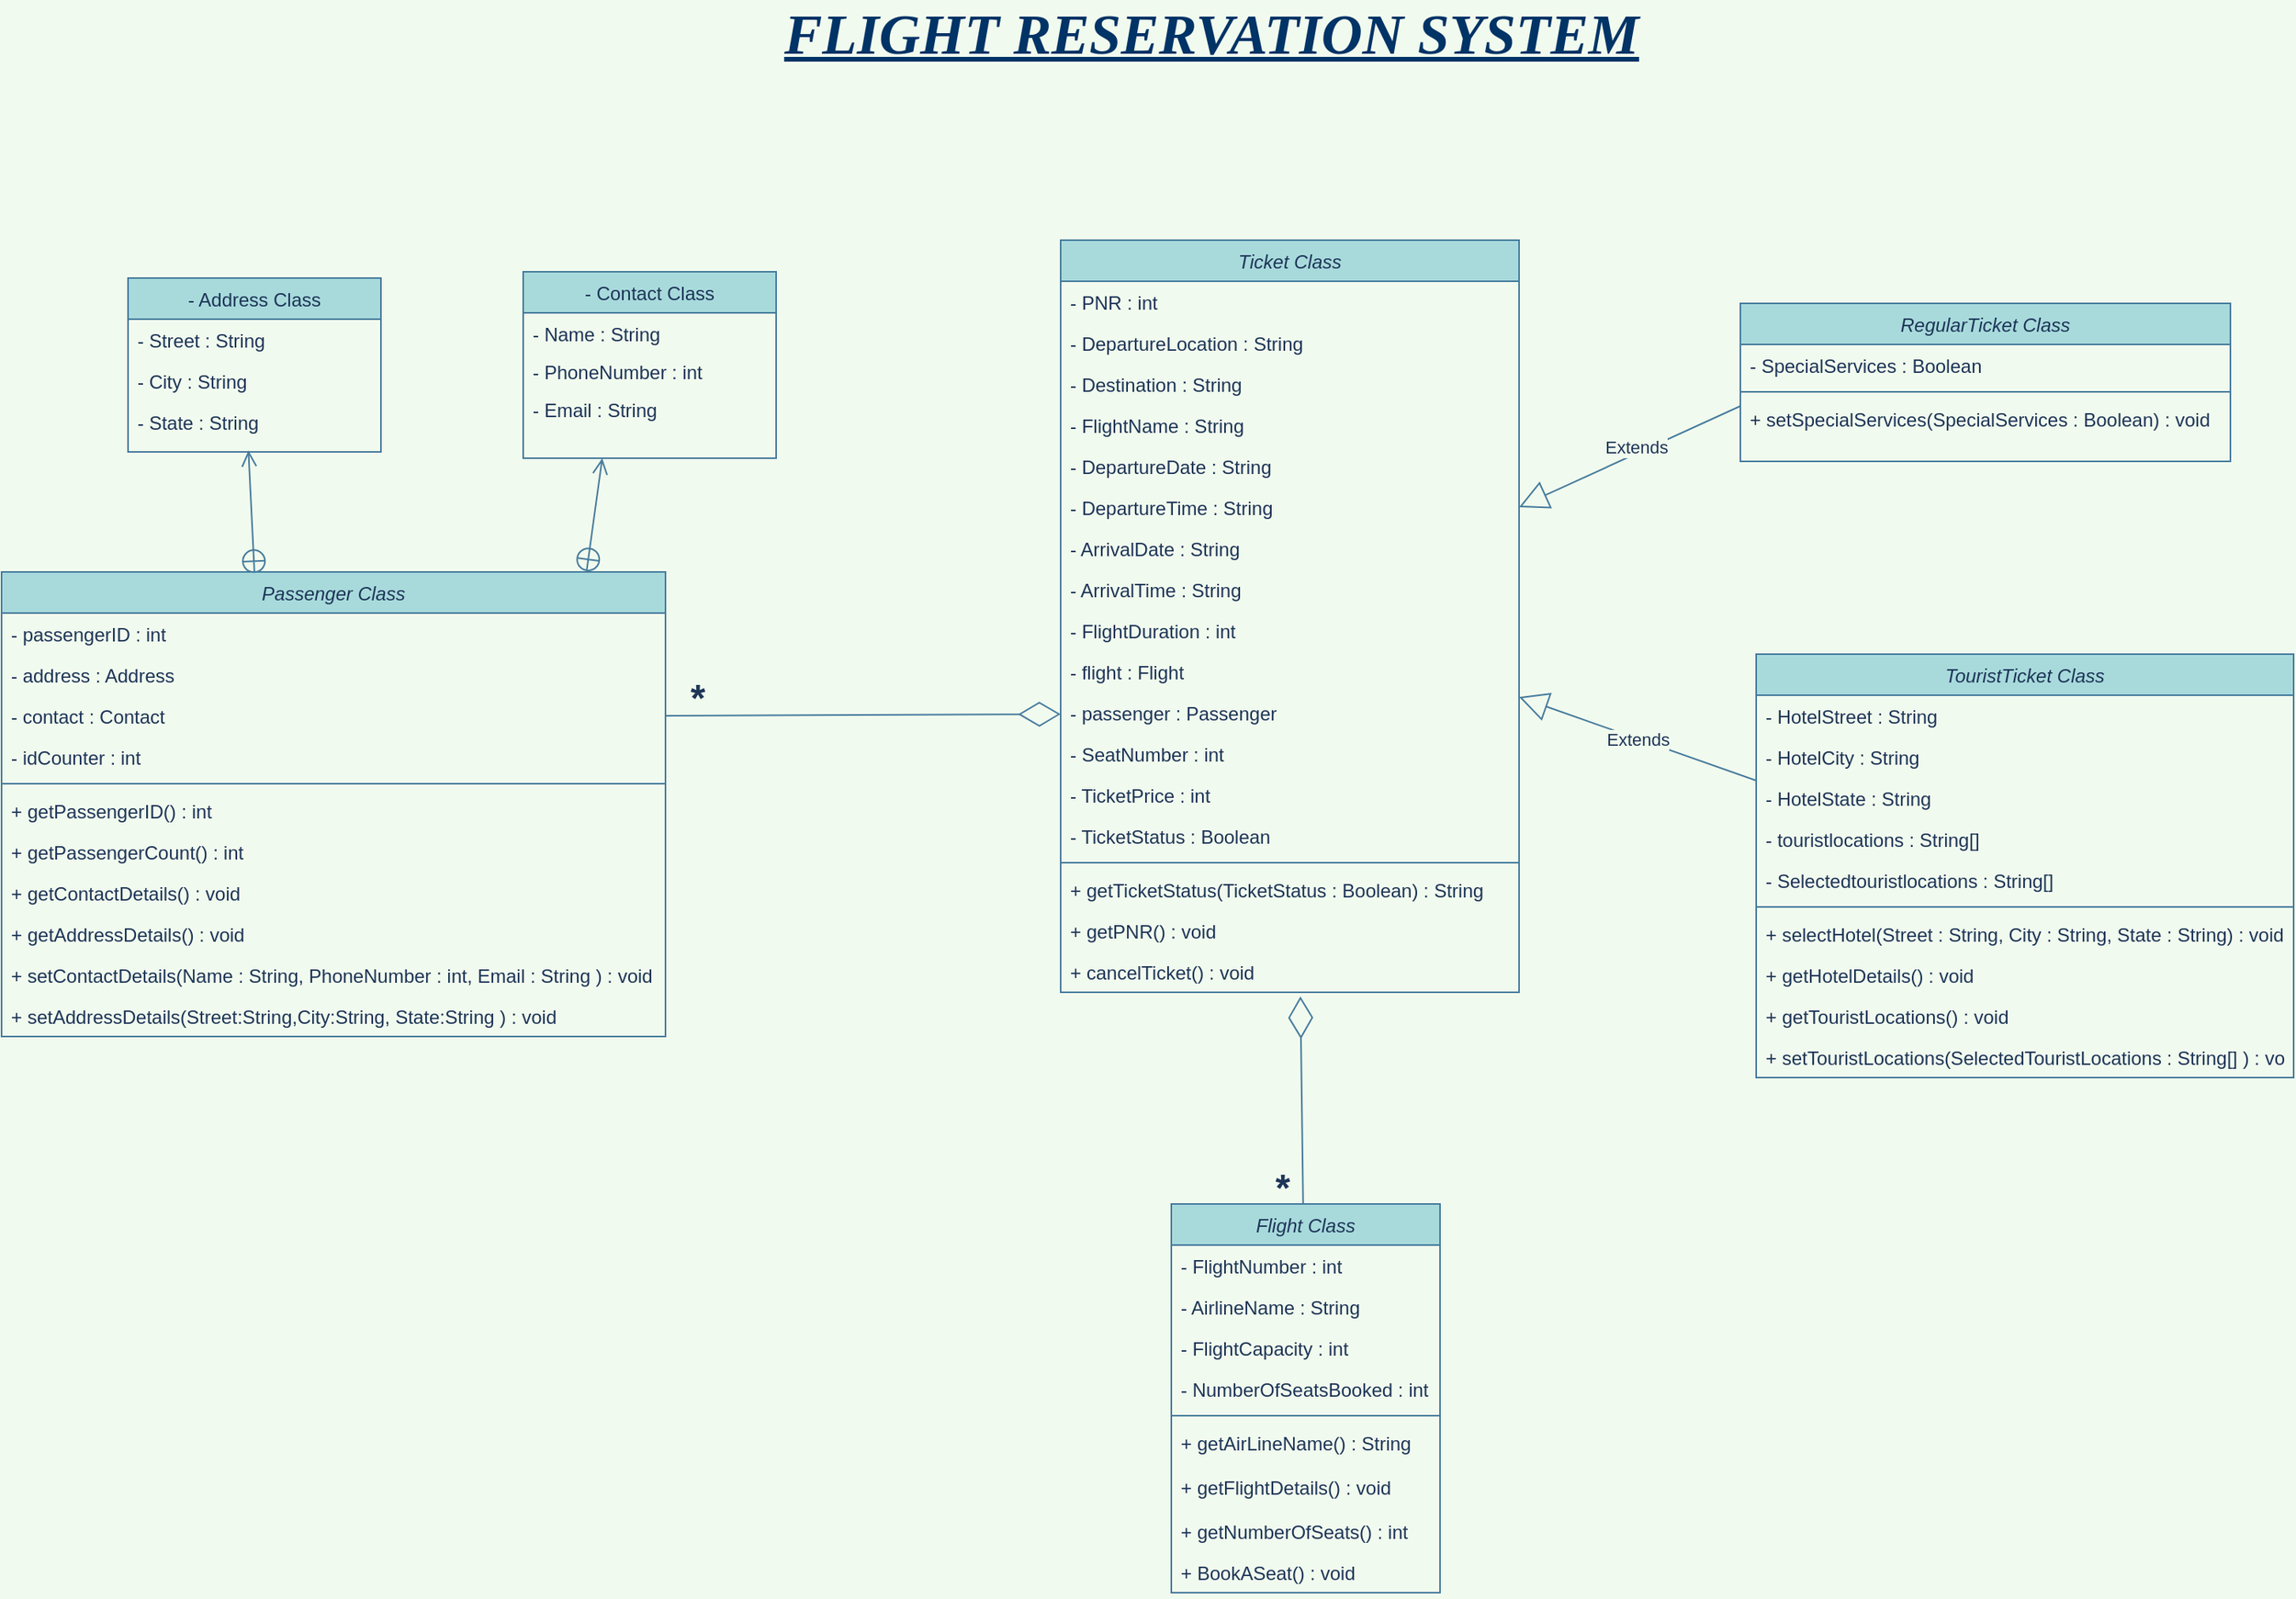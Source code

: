 <mxfile version="16.1.2" type="device"><diagram id="C5RBs43oDa-KdzZeNtuy" name="Page-1"><mxGraphModel dx="2557" dy="1082" grid="1" gridSize="10" guides="1" tooltips="1" connect="1" arrows="1" fold="1" page="1" pageScale="1" pageWidth="827" pageHeight="1169" background="#F1FAEE" math="0" shadow="0"><root><mxCell id="WIyWlLk6GJQsqaUBKTNV-0"/><mxCell id="WIyWlLk6GJQsqaUBKTNV-1" parent="WIyWlLk6GJQsqaUBKTNV-0"/><mxCell id="zkfFHV4jXpPFQw0GAbJ--0" value="Passenger Class" style="swimlane;fontStyle=2;align=center;verticalAlign=top;childLayout=stackLayout;horizontal=1;startSize=26;horizontalStack=0;resizeParent=1;resizeLast=0;collapsible=1;marginBottom=0;rounded=0;shadow=0;strokeWidth=1;fillColor=#A8DADC;strokeColor=#457B9D;fontColor=#1D3557;" parent="WIyWlLk6GJQsqaUBKTNV-1" vertex="1"><mxGeometry x="-720" y="530" width="420" height="294" as="geometry"><mxRectangle x="230" y="140" width="160" height="26" as="alternateBounds"/></mxGeometry></mxCell><mxCell id="zkfFHV4jXpPFQw0GAbJ--1" value="- passengerID : int" style="text;align=left;verticalAlign=top;spacingLeft=4;spacingRight=4;overflow=hidden;rotatable=0;points=[[0,0.5],[1,0.5]];portConstraint=eastwest;fontColor=#1D3557;" parent="zkfFHV4jXpPFQw0GAbJ--0" vertex="1"><mxGeometry y="26" width="420" height="26" as="geometry"/></mxCell><mxCell id="zkfFHV4jXpPFQw0GAbJ--2" value="- address : Address" style="text;align=left;verticalAlign=top;spacingLeft=4;spacingRight=4;overflow=hidden;rotatable=0;points=[[0,0.5],[1,0.5]];portConstraint=eastwest;rounded=0;shadow=0;html=0;fontColor=#1D3557;" parent="zkfFHV4jXpPFQw0GAbJ--0" vertex="1"><mxGeometry y="52" width="420" height="26" as="geometry"/></mxCell><mxCell id="zkfFHV4jXpPFQw0GAbJ--3" value="- contact : Contact" style="text;align=left;verticalAlign=top;spacingLeft=4;spacingRight=4;overflow=hidden;rotatable=0;points=[[0,0.5],[1,0.5]];portConstraint=eastwest;rounded=0;shadow=0;html=0;fontColor=#1D3557;" parent="zkfFHV4jXpPFQw0GAbJ--0" vertex="1"><mxGeometry y="78" width="420" height="26" as="geometry"/></mxCell><mxCell id="xS_66YJzXP8UAkOT5LaQ-39" value="- idCounter : int" style="text;align=left;verticalAlign=top;spacingLeft=4;spacingRight=4;overflow=hidden;rotatable=0;points=[[0,0.5],[1,0.5]];portConstraint=eastwest;rounded=0;shadow=0;html=0;fontColor=#1D3557;" vertex="1" parent="zkfFHV4jXpPFQw0GAbJ--0"><mxGeometry y="104" width="420" height="26" as="geometry"/></mxCell><mxCell id="zkfFHV4jXpPFQw0GAbJ--4" value="" style="line;html=1;strokeWidth=1;align=left;verticalAlign=middle;spacingTop=-1;spacingLeft=3;spacingRight=3;rotatable=0;labelPosition=right;points=[];portConstraint=eastwest;labelBackgroundColor=#F1FAEE;fillColor=#A8DADC;strokeColor=#457B9D;fontColor=#1D3557;" parent="zkfFHV4jXpPFQw0GAbJ--0" vertex="1"><mxGeometry y="130" width="420" height="8" as="geometry"/></mxCell><mxCell id="zkfFHV4jXpPFQw0GAbJ--5" value="+ getPassengerID() : int" style="text;align=left;verticalAlign=top;spacingLeft=4;spacingRight=4;overflow=hidden;rotatable=0;points=[[0,0.5],[1,0.5]];portConstraint=eastwest;fontColor=#1D3557;" parent="zkfFHV4jXpPFQw0GAbJ--0" vertex="1"><mxGeometry y="138" width="420" height="26" as="geometry"/></mxCell><mxCell id="xS_66YJzXP8UAkOT5LaQ-40" value="+ getPassengerCount() : int" style="text;align=left;verticalAlign=top;spacingLeft=4;spacingRight=4;overflow=hidden;rotatable=0;points=[[0,0.5],[1,0.5]];portConstraint=eastwest;fontColor=#1D3557;" vertex="1" parent="zkfFHV4jXpPFQw0GAbJ--0"><mxGeometry y="164" width="420" height="26" as="geometry"/></mxCell><mxCell id="xS_66YJzXP8UAkOT5LaQ-41" value="+ getContactDetails() : void" style="text;align=left;verticalAlign=top;spacingLeft=4;spacingRight=4;overflow=hidden;rotatable=0;points=[[0,0.5],[1,0.5]];portConstraint=eastwest;fontColor=#1D3557;" vertex="1" parent="zkfFHV4jXpPFQw0GAbJ--0"><mxGeometry y="190" width="420" height="26" as="geometry"/></mxCell><mxCell id="xS_66YJzXP8UAkOT5LaQ-42" value="+ getAddressDetails() : void" style="text;align=left;verticalAlign=top;spacingLeft=4;spacingRight=4;overflow=hidden;rotatable=0;points=[[0,0.5],[1,0.5]];portConstraint=eastwest;fontColor=#1D3557;" vertex="1" parent="zkfFHV4jXpPFQw0GAbJ--0"><mxGeometry y="216" width="420" height="26" as="geometry"/></mxCell><mxCell id="xS_66YJzXP8UAkOT5LaQ-43" value="+ setContactDetails(Name : String, PhoneNumber : int, Email : String ) : void" style="text;align=left;verticalAlign=top;spacingLeft=4;spacingRight=4;overflow=hidden;rotatable=0;points=[[0,0.5],[1,0.5]];portConstraint=eastwest;fontColor=#1D3557;" vertex="1" parent="zkfFHV4jXpPFQw0GAbJ--0"><mxGeometry y="242" width="420" height="26" as="geometry"/></mxCell><mxCell id="xS_66YJzXP8UAkOT5LaQ-44" value="+ setAddressDetails(Street:String,City:String, State:String ) : void" style="text;align=left;verticalAlign=top;spacingLeft=4;spacingRight=4;overflow=hidden;rotatable=0;points=[[0,0.5],[1,0.5]];portConstraint=eastwest;fontColor=#1D3557;" vertex="1" parent="zkfFHV4jXpPFQw0GAbJ--0"><mxGeometry y="268" width="420" height="26" as="geometry"/></mxCell><mxCell id="zkfFHV4jXpPFQw0GAbJ--13" value="- Contact Class" style="swimlane;fontStyle=0;align=center;verticalAlign=top;childLayout=stackLayout;horizontal=1;startSize=26;horizontalStack=0;resizeParent=1;resizeLast=0;collapsible=1;marginBottom=0;rounded=0;shadow=0;strokeWidth=1;fillColor=#A8DADC;strokeColor=#457B9D;fontColor=#1D3557;" parent="WIyWlLk6GJQsqaUBKTNV-1" vertex="1"><mxGeometry x="-390" y="340" width="160" height="118" as="geometry"><mxRectangle x="340" y="380" width="170" height="26" as="alternateBounds"/></mxGeometry></mxCell><mxCell id="zkfFHV4jXpPFQw0GAbJ--14" value="- Name : String" style="text;align=left;verticalAlign=top;spacingLeft=4;spacingRight=4;overflow=hidden;rotatable=0;points=[[0,0.5],[1,0.5]];portConstraint=eastwest;fontColor=#1D3557;" parent="zkfFHV4jXpPFQw0GAbJ--13" vertex="1"><mxGeometry y="26" width="160" height="24" as="geometry"/></mxCell><mxCell id="xS_66YJzXP8UAkOT5LaQ-0" value="- PhoneNumber : int" style="text;align=left;verticalAlign=top;spacingLeft=4;spacingRight=4;overflow=hidden;rotatable=0;points=[[0,0.5],[1,0.5]];portConstraint=eastwest;fontColor=#1D3557;" vertex="1" parent="zkfFHV4jXpPFQw0GAbJ--13"><mxGeometry y="50" width="160" height="24" as="geometry"/></mxCell><mxCell id="xS_66YJzXP8UAkOT5LaQ-1" value="- Email : String" style="text;align=left;verticalAlign=top;spacingLeft=4;spacingRight=4;overflow=hidden;rotatable=0;points=[[0,0.5],[1,0.5]];portConstraint=eastwest;fontColor=#1D3557;" vertex="1" parent="zkfFHV4jXpPFQw0GAbJ--13"><mxGeometry y="74" width="160" height="24" as="geometry"/></mxCell><mxCell id="zkfFHV4jXpPFQw0GAbJ--17" value="- Address Class" style="swimlane;fontStyle=0;align=center;verticalAlign=top;childLayout=stackLayout;horizontal=1;startSize=26;horizontalStack=0;resizeParent=1;resizeLast=0;collapsible=1;marginBottom=0;rounded=0;shadow=0;strokeWidth=1;fillColor=#A8DADC;strokeColor=#457B9D;fontColor=#1D3557;" parent="WIyWlLk6GJQsqaUBKTNV-1" vertex="1"><mxGeometry x="-640" y="344" width="160" height="110" as="geometry"><mxRectangle x="550" y="140" width="160" height="26" as="alternateBounds"/></mxGeometry></mxCell><mxCell id="zkfFHV4jXpPFQw0GAbJ--18" value="- Street : String" style="text;align=left;verticalAlign=top;spacingLeft=4;spacingRight=4;overflow=hidden;rotatable=0;points=[[0,0.5],[1,0.5]];portConstraint=eastwest;fontColor=#1D3557;" parent="zkfFHV4jXpPFQw0GAbJ--17" vertex="1"><mxGeometry y="26" width="160" height="26" as="geometry"/></mxCell><mxCell id="zkfFHV4jXpPFQw0GAbJ--19" value="- City : String" style="text;align=left;verticalAlign=top;spacingLeft=4;spacingRight=4;overflow=hidden;rotatable=0;points=[[0,0.5],[1,0.5]];portConstraint=eastwest;rounded=0;shadow=0;html=0;fontColor=#1D3557;" parent="zkfFHV4jXpPFQw0GAbJ--17" vertex="1"><mxGeometry y="52" width="160" height="26" as="geometry"/></mxCell><mxCell id="zkfFHV4jXpPFQw0GAbJ--20" value="- State : String" style="text;align=left;verticalAlign=top;spacingLeft=4;spacingRight=4;overflow=hidden;rotatable=0;points=[[0,0.5],[1,0.5]];portConstraint=eastwest;rounded=0;shadow=0;html=0;fontColor=#1D3557;" parent="zkfFHV4jXpPFQw0GAbJ--17" vertex="1"><mxGeometry y="78" width="160" height="26" as="geometry"/></mxCell><mxCell id="xS_66YJzXP8UAkOT5LaQ-9" value="Flight Class" style="swimlane;fontStyle=2;align=center;verticalAlign=top;childLayout=stackLayout;horizontal=1;startSize=26;horizontalStack=0;resizeParent=1;resizeLast=0;collapsible=1;marginBottom=0;rounded=0;shadow=0;strokeWidth=1;fillColor=#A8DADC;strokeColor=#457B9D;fontColor=#1D3557;" vertex="1" parent="WIyWlLk6GJQsqaUBKTNV-1"><mxGeometry x="20" y="930" width="170" height="246" as="geometry"><mxRectangle x="230" y="140" width="160" height="26" as="alternateBounds"/></mxGeometry></mxCell><mxCell id="xS_66YJzXP8UAkOT5LaQ-10" value="- FlightNumber : int" style="text;align=left;verticalAlign=top;spacingLeft=4;spacingRight=4;overflow=hidden;rotatable=0;points=[[0,0.5],[1,0.5]];portConstraint=eastwest;fontColor=#1D3557;" vertex="1" parent="xS_66YJzXP8UAkOT5LaQ-9"><mxGeometry y="26" width="170" height="26" as="geometry"/></mxCell><mxCell id="xS_66YJzXP8UAkOT5LaQ-11" value="- AirlineName : String" style="text;align=left;verticalAlign=top;spacingLeft=4;spacingRight=4;overflow=hidden;rotatable=0;points=[[0,0.5],[1,0.5]];portConstraint=eastwest;rounded=0;shadow=0;html=0;fontColor=#1D3557;" vertex="1" parent="xS_66YJzXP8UAkOT5LaQ-9"><mxGeometry y="52" width="170" height="26" as="geometry"/></mxCell><mxCell id="xS_66YJzXP8UAkOT5LaQ-12" value="- FlightCapacity : int" style="text;align=left;verticalAlign=top;spacingLeft=4;spacingRight=4;overflow=hidden;rotatable=0;points=[[0,0.5],[1,0.5]];portConstraint=eastwest;rounded=0;shadow=0;html=0;fontColor=#1D3557;" vertex="1" parent="xS_66YJzXP8UAkOT5LaQ-9"><mxGeometry y="78" width="170" height="26" as="geometry"/></mxCell><mxCell id="xS_66YJzXP8UAkOT5LaQ-35" value="- NumberOfSeatsBooked : int" style="text;align=left;verticalAlign=top;spacingLeft=4;spacingRight=4;overflow=hidden;rotatable=0;points=[[0,0.5],[1,0.5]];portConstraint=eastwest;rounded=0;shadow=0;html=0;fontColor=#1D3557;" vertex="1" parent="xS_66YJzXP8UAkOT5LaQ-9"><mxGeometry y="104" width="170" height="26" as="geometry"/></mxCell><mxCell id="xS_66YJzXP8UAkOT5LaQ-13" value="" style="line;html=1;strokeWidth=1;align=left;verticalAlign=middle;spacingTop=-1;spacingLeft=3;spacingRight=3;rotatable=0;labelPosition=right;points=[];portConstraint=eastwest;labelBackgroundColor=#F1FAEE;fillColor=#A8DADC;strokeColor=#457B9D;fontColor=#1D3557;" vertex="1" parent="xS_66YJzXP8UAkOT5LaQ-9"><mxGeometry y="130" width="170" height="8" as="geometry"/></mxCell><mxCell id="xS_66YJzXP8UAkOT5LaQ-14" value="+ getAirLineName() : String" style="text;align=left;verticalAlign=top;spacingLeft=4;spacingRight=4;overflow=hidden;rotatable=0;points=[[0,0.5],[1,0.5]];portConstraint=eastwest;fontColor=#1D3557;" vertex="1" parent="xS_66YJzXP8UAkOT5LaQ-9"><mxGeometry y="138" width="170" height="28" as="geometry"/></mxCell><mxCell id="xS_66YJzXP8UAkOT5LaQ-36" value="+ getFlightDetails() : void" style="text;align=left;verticalAlign=top;spacingLeft=4;spacingRight=4;overflow=hidden;rotatable=0;points=[[0,0.5],[1,0.5]];portConstraint=eastwest;fontColor=#1D3557;" vertex="1" parent="xS_66YJzXP8UAkOT5LaQ-9"><mxGeometry y="166" width="170" height="28" as="geometry"/></mxCell><mxCell id="xS_66YJzXP8UAkOT5LaQ-37" value="+ getNumberOfSeats() : int" style="text;align=left;verticalAlign=top;spacingLeft=4;spacingRight=4;overflow=hidden;rotatable=0;points=[[0,0.5],[1,0.5]];portConstraint=eastwest;fontColor=#1D3557;" vertex="1" parent="xS_66YJzXP8UAkOT5LaQ-9"><mxGeometry y="194" width="170" height="26" as="geometry"/></mxCell><mxCell id="xS_66YJzXP8UAkOT5LaQ-38" value="+ BookASeat() : void" style="text;align=left;verticalAlign=top;spacingLeft=4;spacingRight=4;overflow=hidden;rotatable=0;points=[[0,0.5],[1,0.5]];portConstraint=eastwest;fontColor=#1D3557;" vertex="1" parent="xS_66YJzXP8UAkOT5LaQ-9"><mxGeometry y="220" width="170" height="26" as="geometry"/></mxCell><mxCell id="xS_66YJzXP8UAkOT5LaQ-15" value="RegularTicket Class" style="swimlane;fontStyle=2;align=center;verticalAlign=top;childLayout=stackLayout;horizontal=1;startSize=26;horizontalStack=0;resizeParent=1;resizeLast=0;collapsible=1;marginBottom=0;rounded=0;shadow=0;strokeWidth=1;fillColor=#A8DADC;strokeColor=#457B9D;fontColor=#1D3557;" vertex="1" parent="WIyWlLk6GJQsqaUBKTNV-1"><mxGeometry x="380" y="360" width="310" height="100" as="geometry"><mxRectangle x="230" y="140" width="160" height="26" as="alternateBounds"/></mxGeometry></mxCell><mxCell id="xS_66YJzXP8UAkOT5LaQ-16" value="- SpecialServices : Boolean" style="text;align=left;verticalAlign=top;spacingLeft=4;spacingRight=4;overflow=hidden;rotatable=0;points=[[0,0.5],[1,0.5]];portConstraint=eastwest;fontColor=#1D3557;" vertex="1" parent="xS_66YJzXP8UAkOT5LaQ-15"><mxGeometry y="26" width="310" height="26" as="geometry"/></mxCell><mxCell id="xS_66YJzXP8UAkOT5LaQ-19" value="" style="line;html=1;strokeWidth=1;align=left;verticalAlign=middle;spacingTop=-1;spacingLeft=3;spacingRight=3;rotatable=0;labelPosition=right;points=[];portConstraint=eastwest;labelBackgroundColor=#F1FAEE;fillColor=#A8DADC;strokeColor=#457B9D;fontColor=#1D3557;" vertex="1" parent="xS_66YJzXP8UAkOT5LaQ-15"><mxGeometry y="52" width="310" height="8" as="geometry"/></mxCell><mxCell id="xS_66YJzXP8UAkOT5LaQ-20" value="+ setSpecialServices(SpecialServices : Boolean) : void" style="text;align=left;verticalAlign=top;spacingLeft=4;spacingRight=4;overflow=hidden;rotatable=0;points=[[0,0.5],[1,0.5]];portConstraint=eastwest;fontColor=#1D3557;" vertex="1" parent="xS_66YJzXP8UAkOT5LaQ-15"><mxGeometry y="60" width="310" height="26" as="geometry"/></mxCell><mxCell id="xS_66YJzXP8UAkOT5LaQ-22" value="TouristTicket Class" style="swimlane;fontStyle=2;align=center;verticalAlign=top;childLayout=stackLayout;horizontal=1;startSize=26;horizontalStack=0;resizeParent=1;resizeLast=0;collapsible=1;marginBottom=0;rounded=0;shadow=0;strokeWidth=1;fillColor=#A8DADC;strokeColor=#457B9D;fontColor=#1D3557;" vertex="1" parent="WIyWlLk6GJQsqaUBKTNV-1"><mxGeometry x="390" y="582" width="340" height="268" as="geometry"><mxRectangle x="230" y="140" width="160" height="26" as="alternateBounds"/></mxGeometry></mxCell><mxCell id="xS_66YJzXP8UAkOT5LaQ-23" value="- HotelStreet : String" style="text;align=left;verticalAlign=top;spacingLeft=4;spacingRight=4;overflow=hidden;rotatable=0;points=[[0,0.5],[1,0.5]];portConstraint=eastwest;fontColor=#1D3557;" vertex="1" parent="xS_66YJzXP8UAkOT5LaQ-22"><mxGeometry y="26" width="340" height="26" as="geometry"/></mxCell><mxCell id="xS_66YJzXP8UAkOT5LaQ-24" value="- HotelCity : String" style="text;align=left;verticalAlign=top;spacingLeft=4;spacingRight=4;overflow=hidden;rotatable=0;points=[[0,0.5],[1,0.5]];portConstraint=eastwest;rounded=0;shadow=0;html=0;fontColor=#1D3557;" vertex="1" parent="xS_66YJzXP8UAkOT5LaQ-22"><mxGeometry y="52" width="340" height="26" as="geometry"/></mxCell><mxCell id="xS_66YJzXP8UAkOT5LaQ-25" value="- HotelState : String" style="text;align=left;verticalAlign=top;spacingLeft=4;spacingRight=4;overflow=hidden;rotatable=0;points=[[0,0.5],[1,0.5]];portConstraint=eastwest;rounded=0;shadow=0;html=0;fontColor=#1D3557;" vertex="1" parent="xS_66YJzXP8UAkOT5LaQ-22"><mxGeometry y="78" width="340" height="26" as="geometry"/></mxCell><mxCell id="xS_66YJzXP8UAkOT5LaQ-101" value="- touristlocations : String[]" style="text;align=left;verticalAlign=top;spacingLeft=4;spacingRight=4;overflow=hidden;rotatable=0;points=[[0,0.5],[1,0.5]];portConstraint=eastwest;rounded=0;shadow=0;html=0;fontColor=#1D3557;" vertex="1" parent="xS_66YJzXP8UAkOT5LaQ-22"><mxGeometry y="104" width="340" height="26" as="geometry"/></mxCell><mxCell id="xS_66YJzXP8UAkOT5LaQ-105" value="- Selectedtouristlocations : String[]" style="text;align=left;verticalAlign=top;spacingLeft=4;spacingRight=4;overflow=hidden;rotatable=0;points=[[0,0.5],[1,0.5]];portConstraint=eastwest;rounded=0;shadow=0;html=0;fontColor=#1D3557;" vertex="1" parent="xS_66YJzXP8UAkOT5LaQ-22"><mxGeometry y="130" width="340" height="26" as="geometry"/></mxCell><mxCell id="xS_66YJzXP8UAkOT5LaQ-26" value="" style="line;html=1;strokeWidth=1;align=left;verticalAlign=middle;spacingTop=-1;spacingLeft=3;spacingRight=3;rotatable=0;labelPosition=right;points=[];portConstraint=eastwest;labelBackgroundColor=#F1FAEE;fillColor=#A8DADC;strokeColor=#457B9D;fontColor=#1D3557;" vertex="1" parent="xS_66YJzXP8UAkOT5LaQ-22"><mxGeometry y="156" width="340" height="8" as="geometry"/></mxCell><mxCell id="xS_66YJzXP8UAkOT5LaQ-27" value="+ selectHotel(Street : String, City : String, State : String) : void : " style="text;align=left;verticalAlign=top;spacingLeft=4;spacingRight=4;overflow=hidden;rotatable=0;points=[[0,0.5],[1,0.5]];portConstraint=eastwest;fontColor=#1D3557;" vertex="1" parent="xS_66YJzXP8UAkOT5LaQ-22"><mxGeometry y="164" width="340" height="26" as="geometry"/></mxCell><mxCell id="xS_66YJzXP8UAkOT5LaQ-102" value="+ getHotelDetails() : void" style="text;align=left;verticalAlign=top;spacingLeft=4;spacingRight=4;overflow=hidden;rotatable=0;points=[[0,0.5],[1,0.5]];portConstraint=eastwest;fontColor=#1D3557;" vertex="1" parent="xS_66YJzXP8UAkOT5LaQ-22"><mxGeometry y="190" width="340" height="26" as="geometry"/></mxCell><mxCell id="xS_66YJzXP8UAkOT5LaQ-103" value="+ getTouristLocations() : void" style="text;align=left;verticalAlign=top;spacingLeft=4;spacingRight=4;overflow=hidden;rotatable=0;points=[[0,0.5],[1,0.5]];portConstraint=eastwest;fontColor=#1D3557;" vertex="1" parent="xS_66YJzXP8UAkOT5LaQ-22"><mxGeometry y="216" width="340" height="26" as="geometry"/></mxCell><mxCell id="xS_66YJzXP8UAkOT5LaQ-104" value="+ setTouristLocations(SelectedTouristLocations : String[] ) : void" style="text;align=left;verticalAlign=top;spacingLeft=4;spacingRight=4;overflow=hidden;rotatable=0;points=[[0,0.5],[1,0.5]];portConstraint=eastwest;fontColor=#1D3557;" vertex="1" parent="xS_66YJzXP8UAkOT5LaQ-22"><mxGeometry y="242" width="340" height="26" as="geometry"/></mxCell><mxCell id="xS_66YJzXP8UAkOT5LaQ-28" value="Ticket Class" style="swimlane;fontStyle=2;align=center;verticalAlign=top;childLayout=stackLayout;horizontal=1;startSize=26;horizontalStack=0;resizeParent=1;resizeLast=0;collapsible=1;marginBottom=0;rounded=0;shadow=0;strokeWidth=1;fillColor=#A8DADC;strokeColor=#457B9D;fontColor=#1D3557;" vertex="1" parent="WIyWlLk6GJQsqaUBKTNV-1"><mxGeometry x="-50" y="320" width="290" height="476" as="geometry"><mxRectangle x="230" y="140" width="160" height="26" as="alternateBounds"/></mxGeometry></mxCell><mxCell id="xS_66YJzXP8UAkOT5LaQ-29" value="- PNR : int" style="text;align=left;verticalAlign=top;spacingLeft=4;spacingRight=4;overflow=hidden;rotatable=0;points=[[0,0.5],[1,0.5]];portConstraint=eastwest;fontColor=#1D3557;" vertex="1" parent="xS_66YJzXP8UAkOT5LaQ-28"><mxGeometry y="26" width="290" height="26" as="geometry"/></mxCell><mxCell id="xS_66YJzXP8UAkOT5LaQ-30" value="- DepartureLocation : String" style="text;align=left;verticalAlign=top;spacingLeft=4;spacingRight=4;overflow=hidden;rotatable=0;points=[[0,0.5],[1,0.5]];portConstraint=eastwest;rounded=0;shadow=0;html=0;fontColor=#1D3557;" vertex="1" parent="xS_66YJzXP8UAkOT5LaQ-28"><mxGeometry y="52" width="290" height="26" as="geometry"/></mxCell><mxCell id="xS_66YJzXP8UAkOT5LaQ-31" value="- Destination : String" style="text;align=left;verticalAlign=top;spacingLeft=4;spacingRight=4;overflow=hidden;rotatable=0;points=[[0,0.5],[1,0.5]];portConstraint=eastwest;rounded=0;shadow=0;html=0;fontColor=#1D3557;" vertex="1" parent="xS_66YJzXP8UAkOT5LaQ-28"><mxGeometry y="78" width="290" height="26" as="geometry"/></mxCell><mxCell id="xS_66YJzXP8UAkOT5LaQ-45" value="- FlightName : String" style="text;align=left;verticalAlign=top;spacingLeft=4;spacingRight=4;overflow=hidden;rotatable=0;points=[[0,0.5],[1,0.5]];portConstraint=eastwest;rounded=0;shadow=0;html=0;fontColor=#1D3557;" vertex="1" parent="xS_66YJzXP8UAkOT5LaQ-28"><mxGeometry y="104" width="290" height="26" as="geometry"/></mxCell><mxCell id="xS_66YJzXP8UAkOT5LaQ-46" value="- DepartureDate : String" style="text;align=left;verticalAlign=top;spacingLeft=4;spacingRight=4;overflow=hidden;rotatable=0;points=[[0,0.5],[1,0.5]];portConstraint=eastwest;rounded=0;shadow=0;html=0;fontColor=#1D3557;" vertex="1" parent="xS_66YJzXP8UAkOT5LaQ-28"><mxGeometry y="130" width="290" height="26" as="geometry"/></mxCell><mxCell id="xS_66YJzXP8UAkOT5LaQ-47" value="- DepartureTime : String" style="text;align=left;verticalAlign=top;spacingLeft=4;spacingRight=4;overflow=hidden;rotatable=0;points=[[0,0.5],[1,0.5]];portConstraint=eastwest;rounded=0;shadow=0;html=0;fontColor=#1D3557;" vertex="1" parent="xS_66YJzXP8UAkOT5LaQ-28"><mxGeometry y="156" width="290" height="26" as="geometry"/></mxCell><mxCell id="xS_66YJzXP8UAkOT5LaQ-48" value="- ArrivalDate : String" style="text;align=left;verticalAlign=top;spacingLeft=4;spacingRight=4;overflow=hidden;rotatable=0;points=[[0,0.5],[1,0.5]];portConstraint=eastwest;rounded=0;shadow=0;html=0;fontColor=#1D3557;" vertex="1" parent="xS_66YJzXP8UAkOT5LaQ-28"><mxGeometry y="182" width="290" height="26" as="geometry"/></mxCell><mxCell id="xS_66YJzXP8UAkOT5LaQ-49" value="- ArrivalTime : String" style="text;align=left;verticalAlign=top;spacingLeft=4;spacingRight=4;overflow=hidden;rotatable=0;points=[[0,0.5],[1,0.5]];portConstraint=eastwest;rounded=0;shadow=0;html=0;fontColor=#1D3557;" vertex="1" parent="xS_66YJzXP8UAkOT5LaQ-28"><mxGeometry y="208" width="290" height="26" as="geometry"/></mxCell><mxCell id="xS_66YJzXP8UAkOT5LaQ-50" value="- FlightDuration : int" style="text;align=left;verticalAlign=top;spacingLeft=4;spacingRight=4;overflow=hidden;rotatable=0;points=[[0,0.5],[1,0.5]];portConstraint=eastwest;rounded=0;shadow=0;html=0;fontColor=#1D3557;" vertex="1" parent="xS_66YJzXP8UAkOT5LaQ-28"><mxGeometry y="234" width="290" height="26" as="geometry"/></mxCell><mxCell id="xS_66YJzXP8UAkOT5LaQ-51" value="- flight : Flight" style="text;align=left;verticalAlign=top;spacingLeft=4;spacingRight=4;overflow=hidden;rotatable=0;points=[[0,0.5],[1,0.5]];portConstraint=eastwest;rounded=0;shadow=0;html=0;fontColor=#1D3557;" vertex="1" parent="xS_66YJzXP8UAkOT5LaQ-28"><mxGeometry y="260" width="290" height="26" as="geometry"/></mxCell><mxCell id="xS_66YJzXP8UAkOT5LaQ-52" value="- passenger : Passenger" style="text;align=left;verticalAlign=top;spacingLeft=4;spacingRight=4;overflow=hidden;rotatable=0;points=[[0,0.5],[1,0.5]];portConstraint=eastwest;rounded=0;shadow=0;html=0;fontColor=#1D3557;" vertex="1" parent="xS_66YJzXP8UAkOT5LaQ-28"><mxGeometry y="286" width="290" height="26" as="geometry"/></mxCell><mxCell id="xS_66YJzXP8UAkOT5LaQ-54" value="- SeatNumber : int" style="text;align=left;verticalAlign=top;spacingLeft=4;spacingRight=4;overflow=hidden;rotatable=0;points=[[0,0.5],[1,0.5]];portConstraint=eastwest;rounded=0;shadow=0;html=0;fontColor=#1D3557;" vertex="1" parent="xS_66YJzXP8UAkOT5LaQ-28"><mxGeometry y="312" width="290" height="26" as="geometry"/></mxCell><mxCell id="xS_66YJzXP8UAkOT5LaQ-53" value="- TicketPrice : int" style="text;align=left;verticalAlign=top;spacingLeft=4;spacingRight=4;overflow=hidden;rotatable=0;points=[[0,0.5],[1,0.5]];portConstraint=eastwest;rounded=0;shadow=0;html=0;fontColor=#1D3557;" vertex="1" parent="xS_66YJzXP8UAkOT5LaQ-28"><mxGeometry y="338" width="290" height="26" as="geometry"/></mxCell><mxCell id="xS_66YJzXP8UAkOT5LaQ-55" value="- TicketStatus : Boolean" style="text;align=left;verticalAlign=top;spacingLeft=4;spacingRight=4;overflow=hidden;rotatable=0;points=[[0,0.5],[1,0.5]];portConstraint=eastwest;rounded=0;shadow=0;html=0;fontColor=#1D3557;" vertex="1" parent="xS_66YJzXP8UAkOT5LaQ-28"><mxGeometry y="364" width="290" height="26" as="geometry"/></mxCell><mxCell id="xS_66YJzXP8UAkOT5LaQ-32" value="" style="line;html=1;strokeWidth=1;align=left;verticalAlign=middle;spacingTop=-1;spacingLeft=3;spacingRight=3;rotatable=0;labelPosition=right;points=[];portConstraint=eastwest;labelBackgroundColor=#F1FAEE;fillColor=#A8DADC;strokeColor=#457B9D;fontColor=#1D3557;" vertex="1" parent="xS_66YJzXP8UAkOT5LaQ-28"><mxGeometry y="390" width="290" height="8" as="geometry"/></mxCell><mxCell id="xS_66YJzXP8UAkOT5LaQ-33" value="+ getTicketStatus(TicketStatus : Boolean) : String" style="text;align=left;verticalAlign=top;spacingLeft=4;spacingRight=4;overflow=hidden;rotatable=0;points=[[0,0.5],[1,0.5]];portConstraint=eastwest;fontColor=#1D3557;" vertex="1" parent="xS_66YJzXP8UAkOT5LaQ-28"><mxGeometry y="398" width="290" height="26" as="geometry"/></mxCell><mxCell id="xS_66YJzXP8UAkOT5LaQ-56" value="+ getPNR() : void" style="text;align=left;verticalAlign=top;spacingLeft=4;spacingRight=4;overflow=hidden;rotatable=0;points=[[0,0.5],[1,0.5]];portConstraint=eastwest;fontColor=#1D3557;" vertex="1" parent="xS_66YJzXP8UAkOT5LaQ-28"><mxGeometry y="424" width="290" height="26" as="geometry"/></mxCell><mxCell id="xS_66YJzXP8UAkOT5LaQ-57" value="+ cancelTicket() : void" style="text;align=left;verticalAlign=top;spacingLeft=4;spacingRight=4;overflow=hidden;rotatable=0;points=[[0,0.5],[1,0.5]];portConstraint=eastwest;fontColor=#1D3557;" vertex="1" parent="xS_66YJzXP8UAkOT5LaQ-28"><mxGeometry y="450" width="290" height="26" as="geometry"/></mxCell><mxCell id="xS_66YJzXP8UAkOT5LaQ-60" value="Extends" style="endArrow=block;endSize=16;endFill=0;html=1;rounded=0;exitX=0;exitY=0.077;exitDx=0;exitDy=0;exitPerimeter=0;labelBackgroundColor=#F1FAEE;strokeColor=#457B9D;fontColor=#1D3557;" edge="1" parent="WIyWlLk6GJQsqaUBKTNV-1" source="xS_66YJzXP8UAkOT5LaQ-25" target="xS_66YJzXP8UAkOT5LaQ-28"><mxGeometry width="160" relative="1" as="geometry"><mxPoint x="590" y="210" as="sourcePoint"/><mxPoint x="540" y="230" as="targetPoint"/><Array as="points"/></mxGeometry></mxCell><mxCell id="xS_66YJzXP8UAkOT5LaQ-64" value="Extends" style="endArrow=block;endSize=16;endFill=0;html=1;rounded=0;exitX=0;exitY=0.5;exitDx=0;exitDy=0;entryX=1;entryY=0.5;entryDx=0;entryDy=0;labelBackgroundColor=#F1FAEE;strokeColor=#457B9D;fontColor=#1D3557;" edge="1" parent="WIyWlLk6GJQsqaUBKTNV-1" target="xS_66YJzXP8UAkOT5LaQ-47"><mxGeometry x="-0.07" y="-4" width="160" relative="1" as="geometry"><mxPoint x="380" y="425" as="sourcePoint"/><mxPoint x="611.665" y="252" as="targetPoint"/><Array as="points"/><mxPoint x="1" as="offset"/></mxGeometry></mxCell><mxCell id="xS_66YJzXP8UAkOT5LaQ-93" value="" style="endArrow=diamondThin;endFill=0;endSize=24;html=1;rounded=0;fontSize=36;exitX=1;exitY=0.5;exitDx=0;exitDy=0;labelBackgroundColor=#F1FAEE;strokeColor=#457B9D;fontColor=#1D3557;" edge="1" parent="WIyWlLk6GJQsqaUBKTNV-1" source="zkfFHV4jXpPFQw0GAbJ--3"><mxGeometry width="160" relative="1" as="geometry"><mxPoint x="-210" y="620" as="sourcePoint"/><mxPoint x="-50" y="620" as="targetPoint"/></mxGeometry></mxCell><mxCell id="xS_66YJzXP8UAkOT5LaQ-94" value="" style="endArrow=diamondThin;endFill=0;endSize=24;html=1;rounded=0;fontSize=36;entryX=0.523;entryY=1.1;entryDx=0;entryDy=0;entryPerimeter=0;labelBackgroundColor=#F1FAEE;strokeColor=#457B9D;fontColor=#1D3557;" edge="1" parent="WIyWlLk6GJQsqaUBKTNV-1" source="xS_66YJzXP8UAkOT5LaQ-9" target="xS_66YJzXP8UAkOT5LaQ-57"><mxGeometry width="160" relative="1" as="geometry"><mxPoint x="102" y="920" as="sourcePoint"/><mxPoint x="90" y="850.0" as="targetPoint"/></mxGeometry></mxCell><mxCell id="xS_66YJzXP8UAkOT5LaQ-95" value="" style="endArrow=open;startArrow=circlePlus;endFill=0;startFill=0;endSize=8;html=1;rounded=0;fontSize=36;exitX=0.381;exitY=0.004;exitDx=0;exitDy=0;exitPerimeter=0;entryX=0.476;entryY=1.199;entryDx=0;entryDy=0;entryPerimeter=0;labelBackgroundColor=#F1FAEE;strokeColor=#457B9D;fontColor=#1D3557;" edge="1" parent="WIyWlLk6GJQsqaUBKTNV-1" source="zkfFHV4jXpPFQw0GAbJ--0" target="zkfFHV4jXpPFQw0GAbJ--20"><mxGeometry width="160" relative="1" as="geometry"><mxPoint x="-570" y="460" as="sourcePoint"/><mxPoint x="-550" y="450" as="targetPoint"/></mxGeometry></mxCell><mxCell id="xS_66YJzXP8UAkOT5LaQ-96" value="" style="endArrow=open;startArrow=circlePlus;endFill=0;startFill=0;endSize=8;html=1;rounded=0;fontSize=36;exitX=0.881;exitY=0;exitDx=0;exitDy=0;exitPerimeter=0;entryX=0.476;entryY=1.199;entryDx=0;entryDy=0;entryPerimeter=0;labelBackgroundColor=#F1FAEE;strokeColor=#457B9D;fontColor=#1D3557;" edge="1" parent="WIyWlLk6GJQsqaUBKTNV-1" source="zkfFHV4jXpPFQw0GAbJ--0"><mxGeometry width="160" relative="1" as="geometry"><mxPoint x="-336.14" y="536.006" as="sourcePoint"/><mxPoint x="-340.0" y="458.004" as="targetPoint"/></mxGeometry></mxCell><mxCell id="xS_66YJzXP8UAkOT5LaQ-97" value="*" style="text;strokeColor=none;fillColor=none;html=1;fontSize=24;fontStyle=1;verticalAlign=middle;align=center;fontColor=#1D3557;" vertex="1" parent="WIyWlLk6GJQsqaUBKTNV-1"><mxGeometry x="-290" y="600" width="20" height="20" as="geometry"/></mxCell><mxCell id="xS_66YJzXP8UAkOT5LaQ-100" value="*" style="text;strokeColor=none;fillColor=none;html=1;fontSize=24;fontStyle=1;verticalAlign=middle;align=center;fontColor=#1D3557;" vertex="1" parent="WIyWlLk6GJQsqaUBKTNV-1"><mxGeometry x="80" y="910" width="20" height="20" as="geometry"/></mxCell><mxCell id="xS_66YJzXP8UAkOT5LaQ-106" value="&lt;font face=&quot;Times New Roman&quot; style=&quot;font-size: 36px&quot; color=&quot;#003366&quot;&gt;&lt;i&gt;&lt;u&gt;FLIGHT RESERVATION SYSTEM&lt;/u&gt;&lt;/i&gt;&lt;/font&gt;" style="text;strokeColor=none;fillColor=none;html=1;fontSize=24;fontStyle=1;verticalAlign=middle;align=center;rounded=0;sketch=0;fontColor=#1D3557;" vertex="1" parent="WIyWlLk6GJQsqaUBKTNV-1"><mxGeometry x="-150" y="170" width="390" height="40" as="geometry"/></mxCell></root></mxGraphModel></diagram></mxfile>